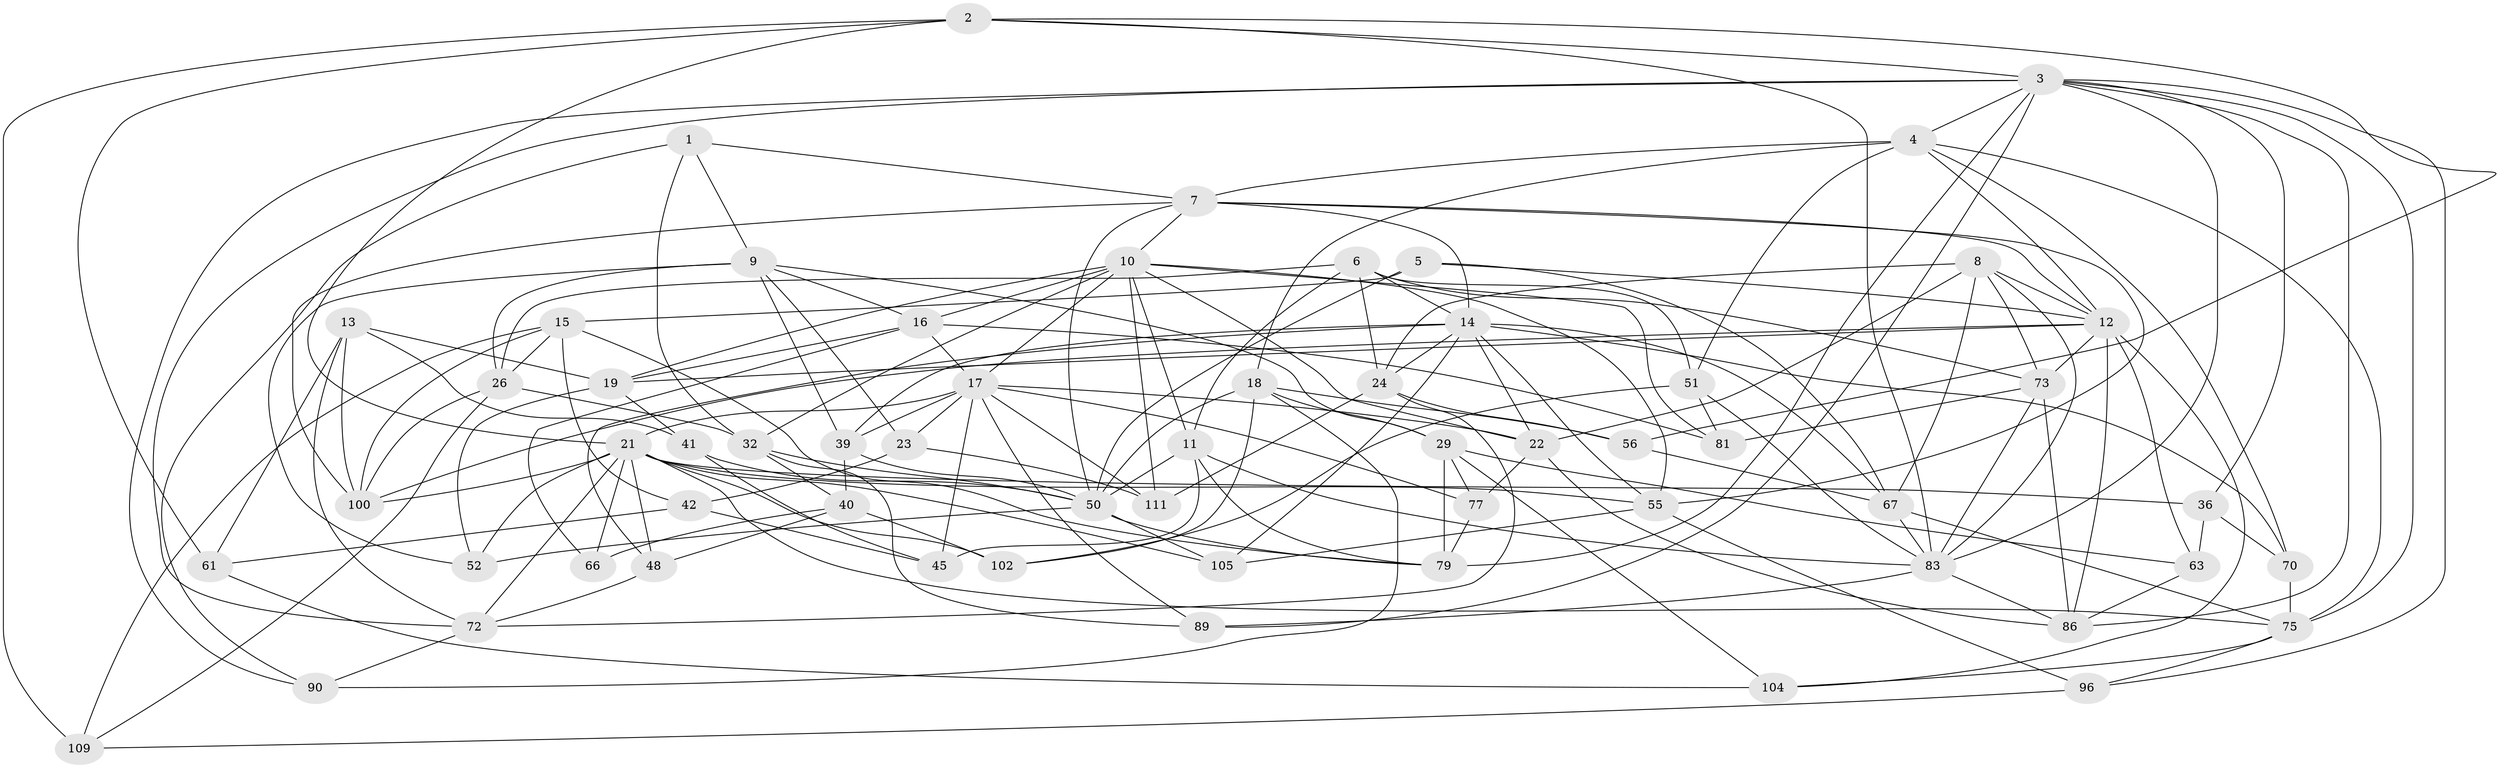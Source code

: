 // original degree distribution, {4: 1.0}
// Generated by graph-tools (version 1.1) at 2025/16/03/09/25 04:16:18]
// undirected, 60 vertices, 173 edges
graph export_dot {
graph [start="1"]
  node [color=gray90,style=filled];
  1;
  2 [super="+64"];
  3 [super="+25+38"];
  4 [super="+57+71"];
  5;
  6 [super="+33"];
  7 [super="+30"];
  8 [super="+34"];
  9 [super="+60"];
  10 [super="+116+113+114"];
  11 [super="+37"];
  12 [super="+35+69"];
  13 [super="+80"];
  14 [super="+28"];
  15 [super="+120"];
  16 [super="+43"];
  17 [super="+20"];
  18 [super="+98"];
  19 [super="+97"];
  21 [super="+31+74+47"];
  22 [super="+59"];
  23;
  24 [super="+27"];
  26 [super="+82"];
  29 [super="+46"];
  32 [super="+117"];
  36;
  39 [super="+49"];
  40 [super="+44"];
  41;
  42;
  45;
  48;
  50 [super="+94+53"];
  51 [super="+62"];
  52;
  55 [super="+110"];
  56;
  61;
  63;
  66;
  67 [super="+85"];
  70;
  72 [super="+106"];
  73 [super="+108"];
  75 [super="+99+84"];
  77;
  79 [super="+87"];
  81;
  83 [super="+92"];
  86 [super="+91"];
  89;
  90;
  96;
  100 [super="+101"];
  102;
  104;
  105;
  109;
  111;
  1 -- 90;
  1 -- 7;
  1 -- 32;
  1 -- 9;
  2 -- 83;
  2 -- 56;
  2 -- 109;
  2 -- 21;
  2 -- 3;
  2 -- 61;
  3 -- 90;
  3 -- 89;
  3 -- 75;
  3 -- 96;
  3 -- 36;
  3 -- 72;
  3 -- 86;
  3 -- 4 [weight=2];
  3 -- 79;
  3 -- 83;
  4 -- 75;
  4 -- 51;
  4 -- 12;
  4 -- 18;
  4 -- 70;
  4 -- 7;
  5 -- 15;
  5 -- 12;
  5 -- 67;
  5 -- 50;
  6 -- 51;
  6 -- 11;
  6 -- 73;
  6 -- 14;
  6 -- 26;
  6 -- 24;
  7 -- 14;
  7 -- 55;
  7 -- 50;
  7 -- 100;
  7 -- 12;
  7 -- 10;
  8 -- 24;
  8 -- 12;
  8 -- 73;
  8 -- 67;
  8 -- 22;
  8 -- 83;
  9 -- 52;
  9 -- 16;
  9 -- 39 [weight=2];
  9 -- 23;
  9 -- 26;
  9 -- 29;
  10 -- 19;
  10 -- 81;
  10 -- 11;
  10 -- 32;
  10 -- 17;
  10 -- 111;
  10 -- 55;
  10 -- 16;
  10 -- 22;
  11 -- 45;
  11 -- 50;
  11 -- 79;
  11 -- 83;
  12 -- 104;
  12 -- 63;
  12 -- 86;
  12 -- 73;
  12 -- 100;
  12 -- 19;
  13 -- 72 [weight=2];
  13 -- 19;
  13 -- 61;
  13 -- 41;
  13 -- 100;
  14 -- 24;
  14 -- 70;
  14 -- 67;
  14 -- 39;
  14 -- 105;
  14 -- 48;
  14 -- 22;
  14 -- 55;
  15 -- 26;
  15 -- 79;
  15 -- 42;
  15 -- 100;
  15 -- 109;
  16 -- 66;
  16 -- 81;
  16 -- 19;
  16 -- 17;
  17 -- 111;
  17 -- 77;
  17 -- 39;
  17 -- 45;
  17 -- 22;
  17 -- 23;
  17 -- 89;
  17 -- 21;
  18 -- 90;
  18 -- 56;
  18 -- 29;
  18 -- 102;
  18 -- 50;
  19 -- 52;
  19 -- 41;
  21 -- 66;
  21 -- 100;
  21 -- 55;
  21 -- 72 [weight=2];
  21 -- 75 [weight=2];
  21 -- 36;
  21 -- 48;
  21 -- 52;
  21 -- 102;
  21 -- 105;
  22 -- 77;
  22 -- 86;
  23 -- 42;
  23 -- 111;
  24 -- 72;
  24 -- 56;
  24 -- 111;
  26 -- 100;
  26 -- 109;
  26 -- 32;
  29 -- 104;
  29 -- 77;
  29 -- 63;
  29 -- 79;
  32 -- 89;
  32 -- 50;
  32 -- 40;
  36 -- 70;
  36 -- 63;
  39 -- 40;
  39 -- 50;
  40 -- 48;
  40 -- 66 [weight=2];
  40 -- 102;
  41 -- 45;
  41 -- 50;
  42 -- 45;
  42 -- 61;
  48 -- 72;
  50 -- 52;
  50 -- 105;
  50 -- 79;
  51 -- 102;
  51 -- 83 [weight=2];
  51 -- 81;
  55 -- 96;
  55 -- 105;
  56 -- 67;
  61 -- 104;
  63 -- 86;
  67 -- 83;
  67 -- 75;
  70 -- 75;
  72 -- 90;
  73 -- 81;
  73 -- 86;
  73 -- 83;
  75 -- 96;
  75 -- 104;
  77 -- 79;
  83 -- 86;
  83 -- 89;
  96 -- 109;
}
